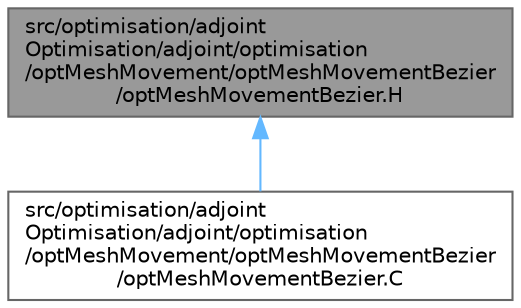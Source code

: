 digraph "src/optimisation/adjointOptimisation/adjoint/optimisation/optMeshMovement/optMeshMovementBezier/optMeshMovementBezier.H"
{
 // LATEX_PDF_SIZE
  bgcolor="transparent";
  edge [fontname=Helvetica,fontsize=10,labelfontname=Helvetica,labelfontsize=10];
  node [fontname=Helvetica,fontsize=10,shape=box,height=0.2,width=0.4];
  Node1 [id="Node000001",label="src/optimisation/adjoint\lOptimisation/adjoint/optimisation\l/optMeshMovement/optMeshMovementBezier\l/optMeshMovementBezier.H",height=0.2,width=0.4,color="gray40", fillcolor="grey60", style="filled", fontcolor="black",tooltip=" "];
  Node1 -> Node2 [id="edge1_Node000001_Node000002",dir="back",color="steelblue1",style="solid",tooltip=" "];
  Node2 [id="Node000002",label="src/optimisation/adjoint\lOptimisation/adjoint/optimisation\l/optMeshMovement/optMeshMovementBezier\l/optMeshMovementBezier.C",height=0.2,width=0.4,color="grey40", fillcolor="white", style="filled",URL="$optMeshMovementBezier_8C.html",tooltip=" "];
}
